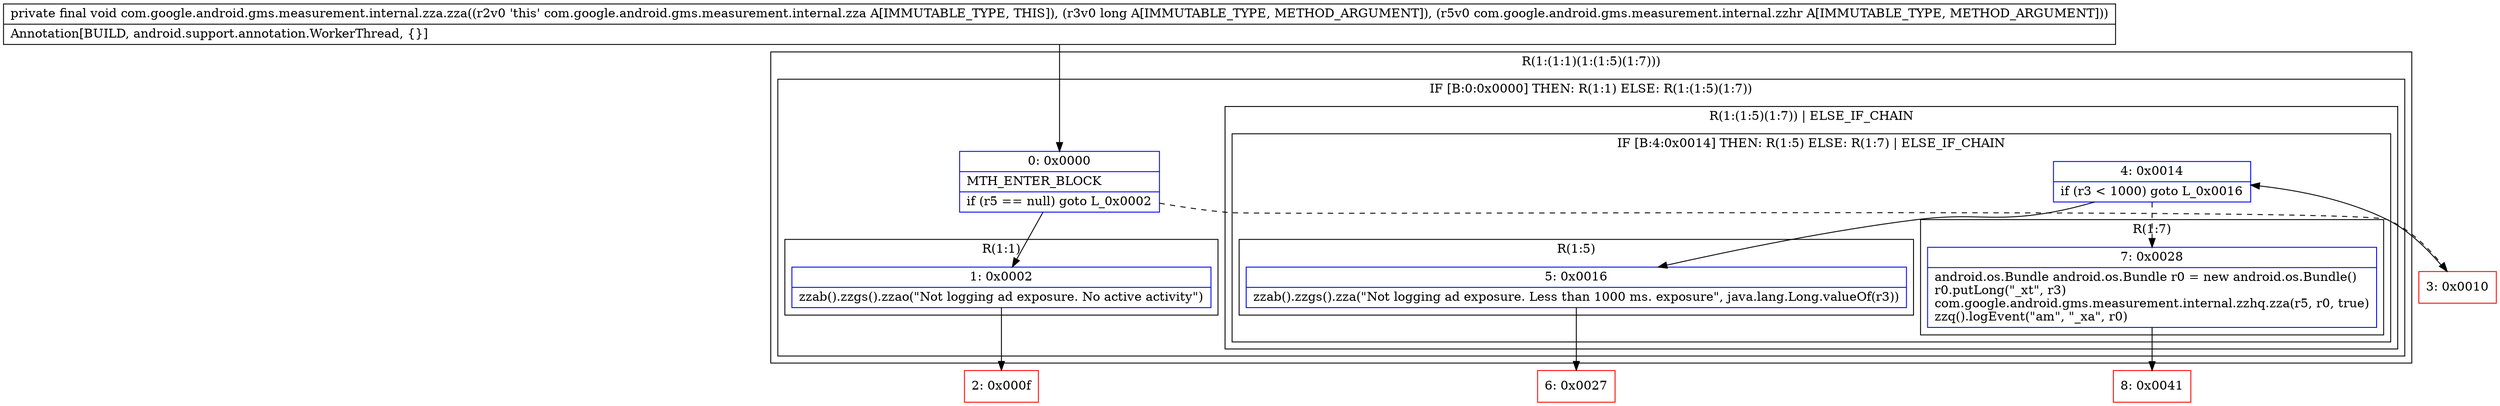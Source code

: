 digraph "CFG forcom.google.android.gms.measurement.internal.zza.zza(JLcom\/google\/android\/gms\/measurement\/internal\/zzhr;)V" {
subgraph cluster_Region_1333308639 {
label = "R(1:(1:1)(1:(1:5)(1:7)))";
node [shape=record,color=blue];
subgraph cluster_IfRegion_509249980 {
label = "IF [B:0:0x0000] THEN: R(1:1) ELSE: R(1:(1:5)(1:7))";
node [shape=record,color=blue];
Node_0 [shape=record,label="{0\:\ 0x0000|MTH_ENTER_BLOCK\l|if (r5 == null) goto L_0x0002\l}"];
subgraph cluster_Region_670106825 {
label = "R(1:1)";
node [shape=record,color=blue];
Node_1 [shape=record,label="{1\:\ 0x0002|zzab().zzgs().zzao(\"Not logging ad exposure. No active activity\")\l}"];
}
subgraph cluster_Region_911979347 {
label = "R(1:(1:5)(1:7)) | ELSE_IF_CHAIN\l";
node [shape=record,color=blue];
subgraph cluster_IfRegion_1011875603 {
label = "IF [B:4:0x0014] THEN: R(1:5) ELSE: R(1:7) | ELSE_IF_CHAIN\l";
node [shape=record,color=blue];
Node_4 [shape=record,label="{4\:\ 0x0014|if (r3 \< 1000) goto L_0x0016\l}"];
subgraph cluster_Region_1989314127 {
label = "R(1:5)";
node [shape=record,color=blue];
Node_5 [shape=record,label="{5\:\ 0x0016|zzab().zzgs().zza(\"Not logging ad exposure. Less than 1000 ms. exposure\", java.lang.Long.valueOf(r3))\l}"];
}
subgraph cluster_Region_724222832 {
label = "R(1:7)";
node [shape=record,color=blue];
Node_7 [shape=record,label="{7\:\ 0x0028|android.os.Bundle android.os.Bundle r0 = new android.os.Bundle()\lr0.putLong(\"_xt\", r3)\lcom.google.android.gms.measurement.internal.zzhq.zza(r5, r0, true)\lzzq().logEvent(\"am\", \"_xa\", r0)\l}"];
}
}
}
}
}
Node_2 [shape=record,color=red,label="{2\:\ 0x000f}"];
Node_3 [shape=record,color=red,label="{3\:\ 0x0010}"];
Node_6 [shape=record,color=red,label="{6\:\ 0x0027}"];
Node_8 [shape=record,color=red,label="{8\:\ 0x0041}"];
MethodNode[shape=record,label="{private final void com.google.android.gms.measurement.internal.zza.zza((r2v0 'this' com.google.android.gms.measurement.internal.zza A[IMMUTABLE_TYPE, THIS]), (r3v0 long A[IMMUTABLE_TYPE, METHOD_ARGUMENT]), (r5v0 com.google.android.gms.measurement.internal.zzhr A[IMMUTABLE_TYPE, METHOD_ARGUMENT]))  | Annotation[BUILD, android.support.annotation.WorkerThread, \{\}]\l}"];
MethodNode -> Node_0;
Node_0 -> Node_1;
Node_0 -> Node_3[style=dashed];
Node_1 -> Node_2;
Node_4 -> Node_5;
Node_4 -> Node_7[style=dashed];
Node_5 -> Node_6;
Node_7 -> Node_8;
Node_3 -> Node_4;
}

